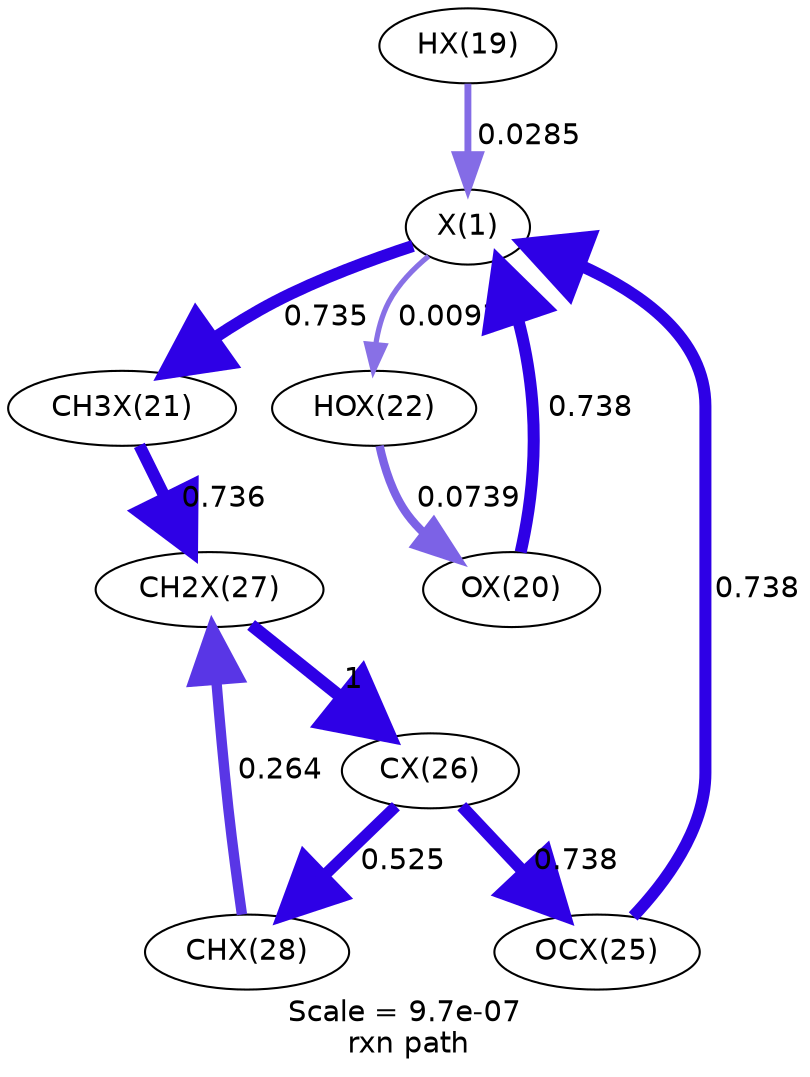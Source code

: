 digraph reaction_paths {
center=1;
s23 -> s22[fontname="Helvetica", penwidth=3.31, arrowsize=1.66, color="0.7, 0.529, 0.9"
, label=" 0.0285"];
s24 -> s22[fontname="Helvetica", penwidth=5.77, arrowsize=2.89, color="0.7, 1.24, 0.9"
, label=" 0.738"];
s22 -> s26[fontname="Helvetica", penwidth=2.51, arrowsize=1.25, color="0.7, 0.51, 0.9"
, label=" 0.00978"];
s22 -> s25[fontname="Helvetica", penwidth=5.77, arrowsize=2.88, color="0.7, 1.23, 0.9"
, label=" 0.735"];
s29 -> s22[fontname="Helvetica", penwidth=5.77, arrowsize=2.89, color="0.7, 1.24, 0.9"
, label=" 0.738"];
s26 -> s24[fontname="Helvetica", penwidth=4.03, arrowsize=2.02, color="0.7, 0.574, 0.9"
, label=" 0.0739"];
s25 -> s31[fontname="Helvetica", penwidth=5.77, arrowsize=2.88, color="0.7, 1.24, 0.9"
, label=" 0.736"];
s32 -> s31[fontname="Helvetica", penwidth=4.99, arrowsize=2.5, color="0.7, 0.764, 0.9"
, label=" 0.264"];
s31 -> s30[fontname="Helvetica", penwidth=6, arrowsize=3, color="0.7, 1.5, 0.9"
, label=" 1"];
s30 -> s32[fontname="Helvetica", penwidth=5.51, arrowsize=2.76, color="0.7, 1.03, 0.9"
, label=" 0.525"];
s30 -> s29[fontname="Helvetica", penwidth=5.77, arrowsize=2.89, color="0.7, 1.24, 0.9"
, label=" 0.738"];
s22 [ fontname="Helvetica", label="X(1)"];
s23 [ fontname="Helvetica", label="HX(19)"];
s24 [ fontname="Helvetica", label="OX(20)"];
s25 [ fontname="Helvetica", label="CH3X(21)"];
s26 [ fontname="Helvetica", label="HOX(22)"];
s29 [ fontname="Helvetica", label="OCX(25)"];
s30 [ fontname="Helvetica", label="CX(26)"];
s31 [ fontname="Helvetica", label="CH2X(27)"];
s32 [ fontname="Helvetica", label="CHX(28)"];
 label = "Scale = 9.7e-07\l rxn path";
 fontname = "Helvetica";
}
